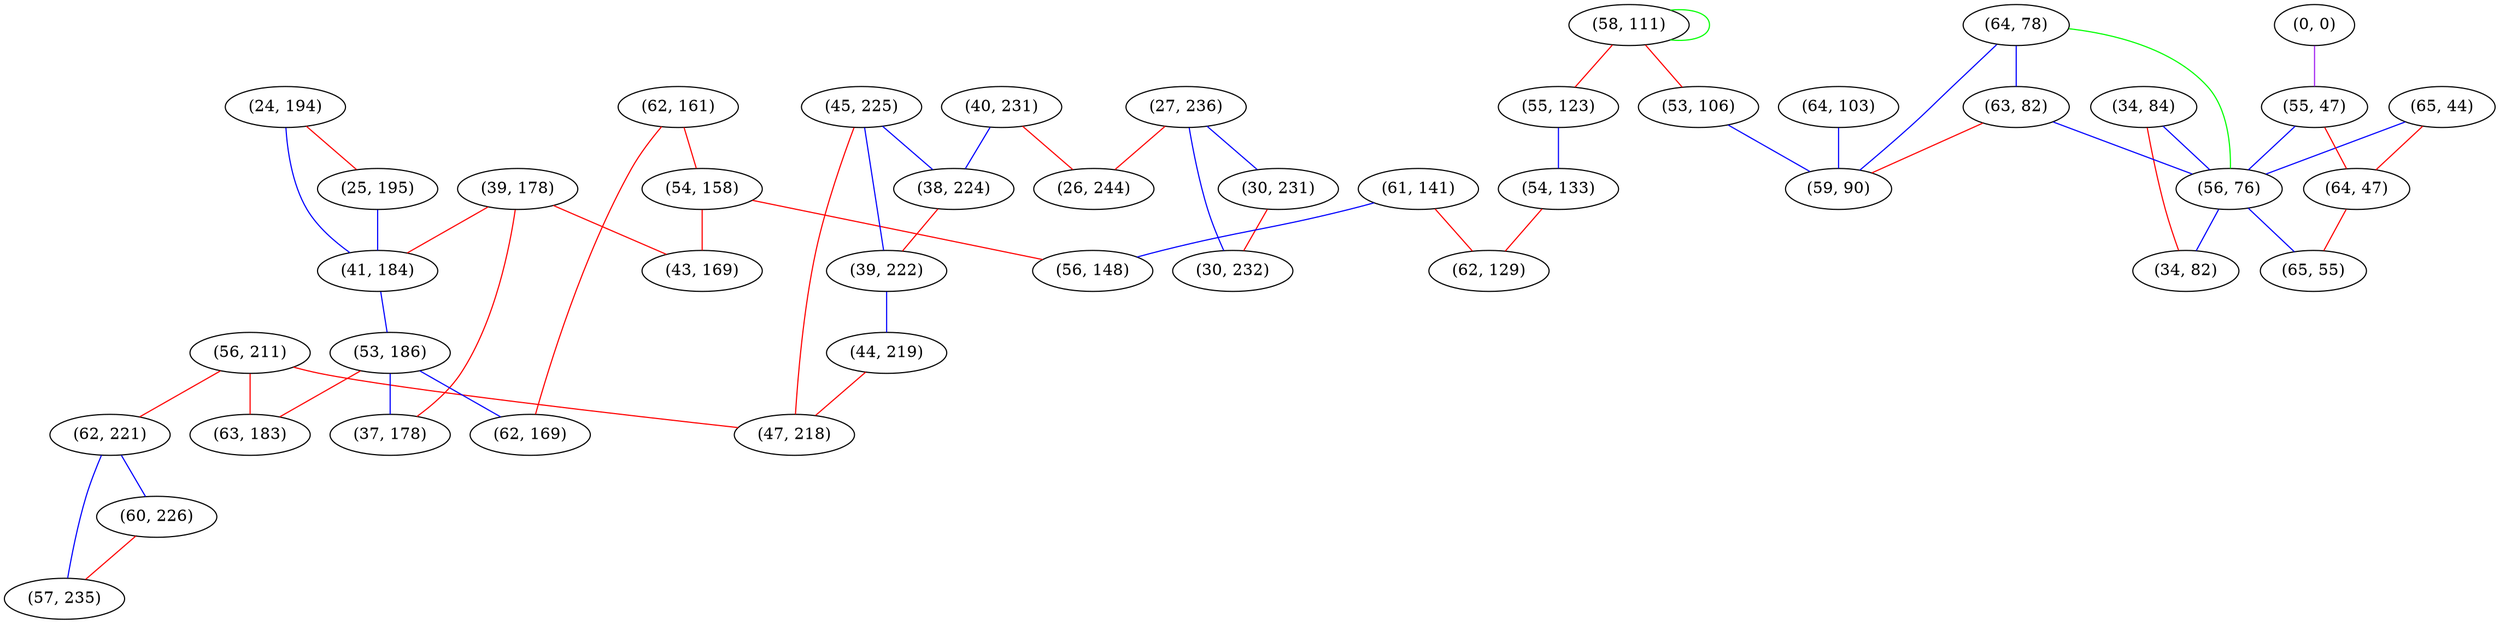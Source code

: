 graph "" {
"(62, 161)";
"(65, 44)";
"(64, 78)";
"(27, 236)";
"(39, 178)";
"(34, 84)";
"(0, 0)";
"(24, 194)";
"(40, 231)";
"(25, 195)";
"(30, 231)";
"(54, 158)";
"(58, 111)";
"(45, 225)";
"(56, 211)";
"(63, 82)";
"(30, 232)";
"(62, 221)";
"(60, 226)";
"(53, 106)";
"(61, 141)";
"(55, 123)";
"(41, 184)";
"(55, 47)";
"(57, 235)";
"(53, 186)";
"(26, 244)";
"(64, 47)";
"(43, 169)";
"(38, 224)";
"(39, 222)";
"(63, 183)";
"(54, 133)";
"(56, 76)";
"(62, 129)";
"(44, 219)";
"(34, 82)";
"(62, 169)";
"(65, 55)";
"(37, 178)";
"(64, 103)";
"(59, 90)";
"(47, 218)";
"(56, 148)";
"(62, 161)" -- "(62, 169)"  [color=red, key=0, weight=1];
"(62, 161)" -- "(54, 158)"  [color=red, key=0, weight=1];
"(65, 44)" -- "(64, 47)"  [color=red, key=0, weight=1];
"(65, 44)" -- "(56, 76)"  [color=blue, key=0, weight=3];
"(64, 78)" -- "(59, 90)"  [color=blue, key=0, weight=3];
"(64, 78)" -- "(63, 82)"  [color=blue, key=0, weight=3];
"(64, 78)" -- "(56, 76)"  [color=green, key=0, weight=2];
"(27, 236)" -- "(30, 231)"  [color=blue, key=0, weight=3];
"(27, 236)" -- "(26, 244)"  [color=red, key=0, weight=1];
"(27, 236)" -- "(30, 232)"  [color=blue, key=0, weight=3];
"(39, 178)" -- "(41, 184)"  [color=red, key=0, weight=1];
"(39, 178)" -- "(43, 169)"  [color=red, key=0, weight=1];
"(39, 178)" -- "(37, 178)"  [color=red, key=0, weight=1];
"(34, 84)" -- "(56, 76)"  [color=blue, key=0, weight=3];
"(34, 84)" -- "(34, 82)"  [color=red, key=0, weight=1];
"(0, 0)" -- "(55, 47)"  [color=purple, key=0, weight=4];
"(24, 194)" -- "(41, 184)"  [color=blue, key=0, weight=3];
"(24, 194)" -- "(25, 195)"  [color=red, key=0, weight=1];
"(40, 231)" -- "(26, 244)"  [color=red, key=0, weight=1];
"(40, 231)" -- "(38, 224)"  [color=blue, key=0, weight=3];
"(25, 195)" -- "(41, 184)"  [color=blue, key=0, weight=3];
"(30, 231)" -- "(30, 232)"  [color=red, key=0, weight=1];
"(54, 158)" -- "(43, 169)"  [color=red, key=0, weight=1];
"(54, 158)" -- "(56, 148)"  [color=red, key=0, weight=1];
"(58, 111)" -- "(58, 111)"  [color=green, key=0, weight=2];
"(58, 111)" -- "(55, 123)"  [color=red, key=0, weight=1];
"(58, 111)" -- "(53, 106)"  [color=red, key=0, weight=1];
"(45, 225)" -- "(39, 222)"  [color=blue, key=0, weight=3];
"(45, 225)" -- "(38, 224)"  [color=blue, key=0, weight=3];
"(45, 225)" -- "(47, 218)"  [color=red, key=0, weight=1];
"(56, 211)" -- "(62, 221)"  [color=red, key=0, weight=1];
"(56, 211)" -- "(47, 218)"  [color=red, key=0, weight=1];
"(56, 211)" -- "(63, 183)"  [color=red, key=0, weight=1];
"(63, 82)" -- "(59, 90)"  [color=red, key=0, weight=1];
"(63, 82)" -- "(56, 76)"  [color=blue, key=0, weight=3];
"(62, 221)" -- "(60, 226)"  [color=blue, key=0, weight=3];
"(62, 221)" -- "(57, 235)"  [color=blue, key=0, weight=3];
"(60, 226)" -- "(57, 235)"  [color=red, key=0, weight=1];
"(53, 106)" -- "(59, 90)"  [color=blue, key=0, weight=3];
"(61, 141)" -- "(62, 129)"  [color=red, key=0, weight=1];
"(61, 141)" -- "(56, 148)"  [color=blue, key=0, weight=3];
"(55, 123)" -- "(54, 133)"  [color=blue, key=0, weight=3];
"(41, 184)" -- "(53, 186)"  [color=blue, key=0, weight=3];
"(55, 47)" -- "(64, 47)"  [color=red, key=0, weight=1];
"(55, 47)" -- "(56, 76)"  [color=blue, key=0, weight=3];
"(53, 186)" -- "(62, 169)"  [color=blue, key=0, weight=3];
"(53, 186)" -- "(37, 178)"  [color=blue, key=0, weight=3];
"(53, 186)" -- "(63, 183)"  [color=red, key=0, weight=1];
"(64, 47)" -- "(65, 55)"  [color=red, key=0, weight=1];
"(38, 224)" -- "(39, 222)"  [color=red, key=0, weight=1];
"(39, 222)" -- "(44, 219)"  [color=blue, key=0, weight=3];
"(54, 133)" -- "(62, 129)"  [color=red, key=0, weight=1];
"(56, 76)" -- "(65, 55)"  [color=blue, key=0, weight=3];
"(56, 76)" -- "(34, 82)"  [color=blue, key=0, weight=3];
"(44, 219)" -- "(47, 218)"  [color=red, key=0, weight=1];
"(64, 103)" -- "(59, 90)"  [color=blue, key=0, weight=3];
}
